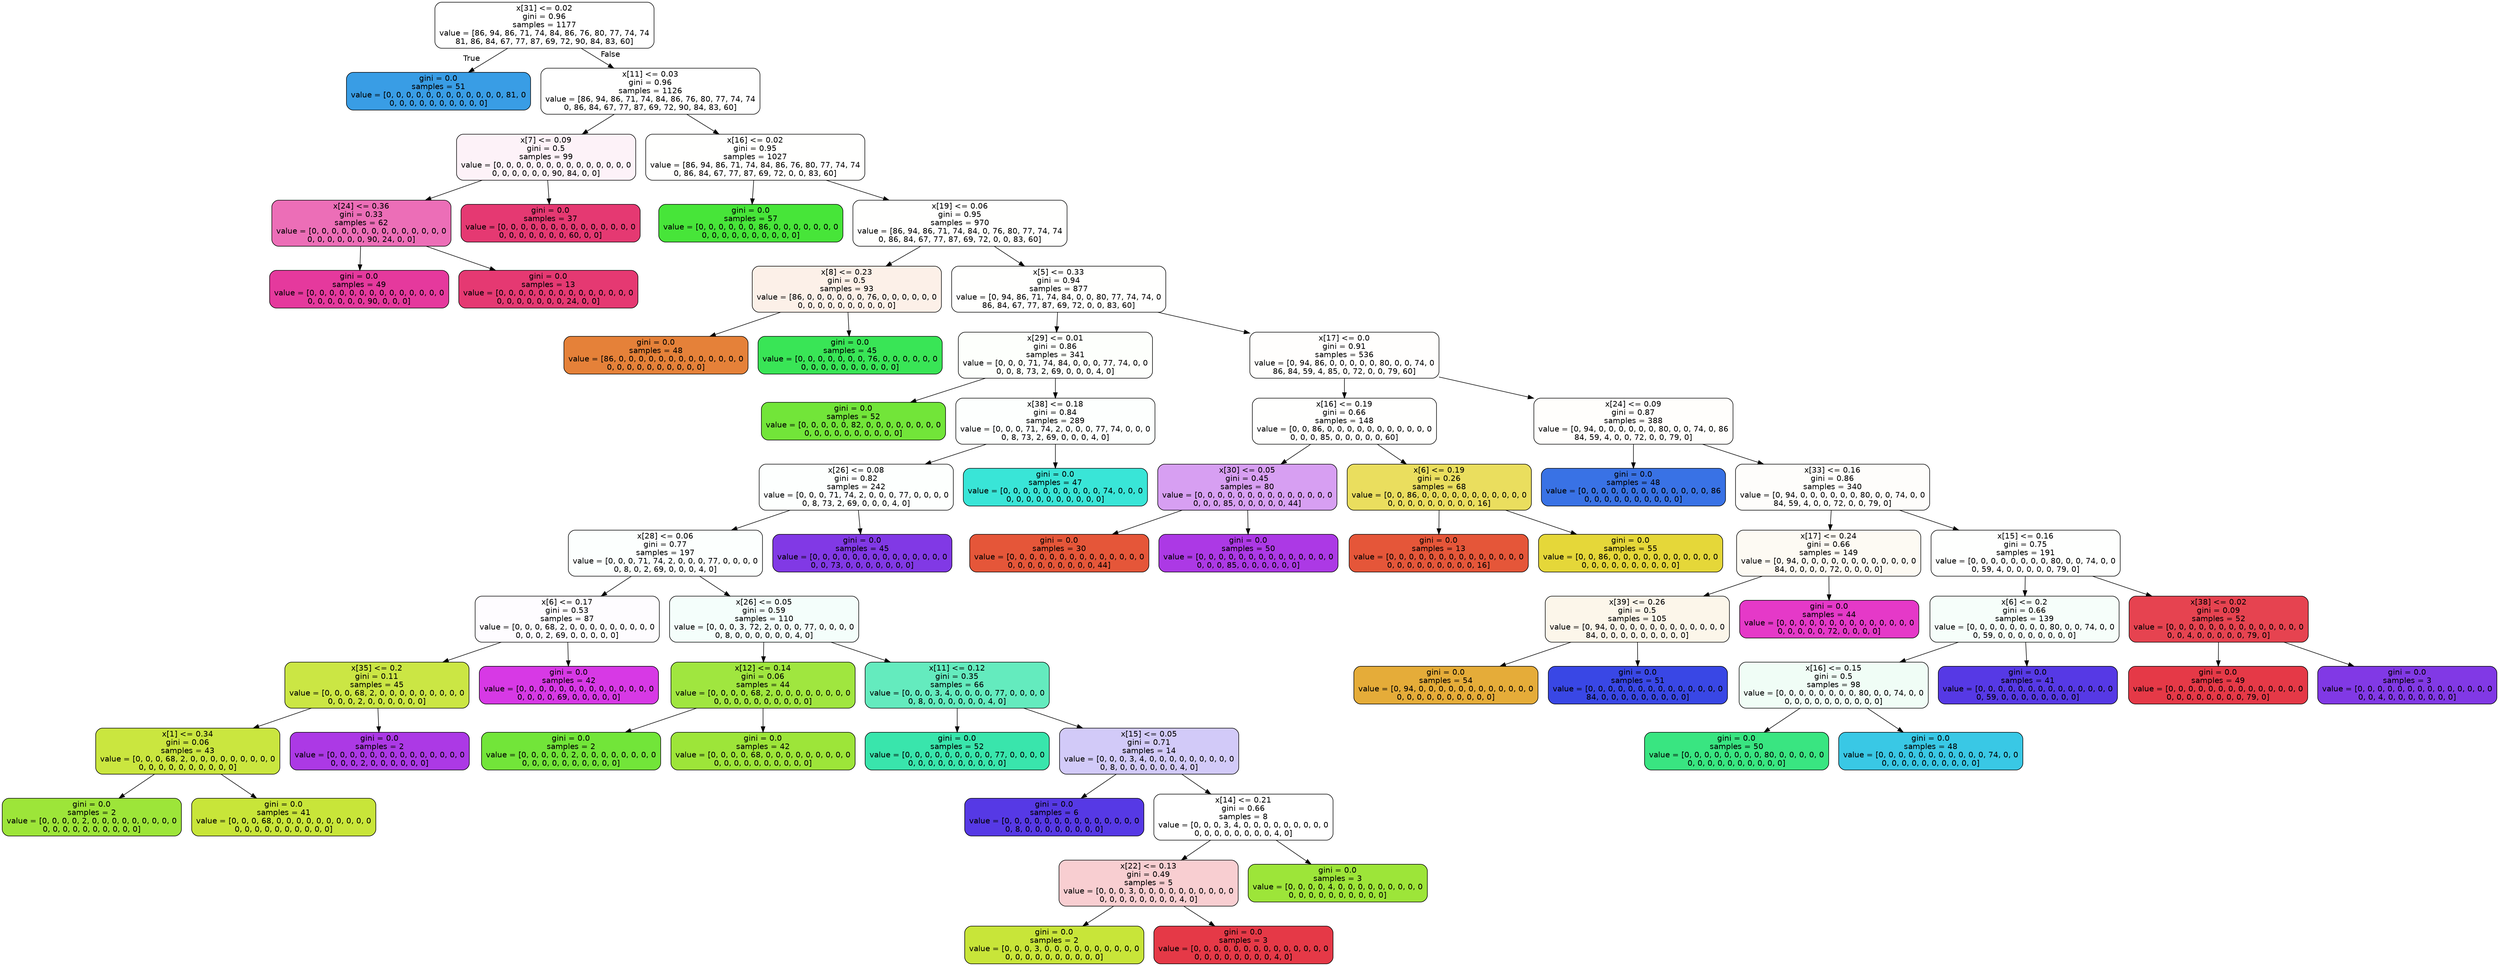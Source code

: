 digraph Tree {
node [shape=box, style="filled, rounded", color="black", fontname="helvetica"] ;
edge [fontname="helvetica"] ;
0 [label="x[31] <= 0.02\ngini = 0.96\nsamples = 1177\nvalue = [86, 94, 86, 71, 74, 84, 86, 76, 80, 77, 74, 74\n81, 86, 84, 67, 77, 87, 69, 72, 90, 84, 83, 60]", fillcolor="#ffffff"] ;
1 [label="gini = 0.0\nsamples = 51\nvalue = [0, 0, 0, 0, 0, 0, 0, 0, 0, 0, 0, 0, 81, 0\n0, 0, 0, 0, 0, 0, 0, 0, 0, 0]", fillcolor="#399de5"] ;
0 -> 1 [labeldistance=2.5, labelangle=45, headlabel="True"] ;
2 [label="x[11] <= 0.03\ngini = 0.96\nsamples = 1126\nvalue = [86, 94, 86, 71, 74, 84, 86, 76, 80, 77, 74, 74\n0, 86, 84, 67, 77, 87, 69, 72, 90, 84, 83, 60]", fillcolor="#ffffff"] ;
0 -> 2 [labeldistance=2.5, labelangle=-45, headlabel="False"] ;
3 [label="x[7] <= 0.09\ngini = 0.5\nsamples = 99\nvalue = [0, 0, 0, 0, 0, 0, 0, 0, 0, 0, 0, 0, 0, 0\n0, 0, 0, 0, 0, 0, 90, 84, 0, 0]", fillcolor="#fdf2f8"] ;
2 -> 3 ;
4 [label="x[24] <= 0.36\ngini = 0.33\nsamples = 62\nvalue = [0, 0, 0, 0, 0, 0, 0, 0, 0, 0, 0, 0, 0, 0\n0, 0, 0, 0, 0, 0, 90, 24, 0, 0]", fillcolor="#ec6eb7"] ;
3 -> 4 ;
5 [label="gini = 0.0\nsamples = 49\nvalue = [0, 0, 0, 0, 0, 0, 0, 0, 0, 0, 0, 0, 0, 0\n0, 0, 0, 0, 0, 0, 90, 0, 0, 0]", fillcolor="#e5399d"] ;
4 -> 5 ;
6 [label="gini = 0.0\nsamples = 13\nvalue = [0, 0, 0, 0, 0, 0, 0, 0, 0, 0, 0, 0, 0, 0\n0, 0, 0, 0, 0, 0, 0, 24, 0, 0]", fillcolor="#e53972"] ;
4 -> 6 ;
7 [label="gini = 0.0\nsamples = 37\nvalue = [0, 0, 0, 0, 0, 0, 0, 0, 0, 0, 0, 0, 0, 0\n0, 0, 0, 0, 0, 0, 0, 60, 0, 0]", fillcolor="#e53972"] ;
3 -> 7 ;
8 [label="x[16] <= 0.02\ngini = 0.95\nsamples = 1027\nvalue = [86, 94, 86, 71, 74, 84, 86, 76, 80, 77, 74, 74\n0, 86, 84, 67, 77, 87, 69, 72, 0, 0, 83, 60]", fillcolor="#fffffe"] ;
2 -> 8 ;
9 [label="gini = 0.0\nsamples = 57\nvalue = [0, 0, 0, 0, 0, 0, 86, 0, 0, 0, 0, 0, 0, 0\n0, 0, 0, 0, 0, 0, 0, 0, 0, 0]", fillcolor="#47e539"] ;
8 -> 9 ;
10 [label="x[19] <= 0.06\ngini = 0.95\nsamples = 970\nvalue = [86, 94, 86, 71, 74, 84, 0, 76, 80, 77, 74, 74\n0, 86, 84, 67, 77, 87, 69, 72, 0, 0, 83, 60]", fillcolor="#fffffe"] ;
8 -> 10 ;
11 [label="x[8] <= 0.23\ngini = 0.5\nsamples = 93\nvalue = [86, 0, 0, 0, 0, 0, 0, 76, 0, 0, 0, 0, 0, 0\n0, 0, 0, 0, 0, 0, 0, 0, 0, 0]", fillcolor="#fcf0e8"] ;
10 -> 11 ;
12 [label="gini = 0.0\nsamples = 48\nvalue = [86, 0, 0, 0, 0, 0, 0, 0, 0, 0, 0, 0, 0, 0\n0, 0, 0, 0, 0, 0, 0, 0, 0, 0]", fillcolor="#e58139"] ;
11 -> 12 ;
13 [label="gini = 0.0\nsamples = 45\nvalue = [0, 0, 0, 0, 0, 0, 0, 76, 0, 0, 0, 0, 0, 0\n0, 0, 0, 0, 0, 0, 0, 0, 0, 0]", fillcolor="#39e556"] ;
11 -> 13 ;
14 [label="x[5] <= 0.33\ngini = 0.94\nsamples = 877\nvalue = [0, 94, 86, 71, 74, 84, 0, 0, 80, 77, 74, 74, 0\n86, 84, 67, 77, 87, 69, 72, 0, 0, 83, 60]", fillcolor="#fffffe"] ;
10 -> 14 ;
15 [label="x[29] <= 0.01\ngini = 0.86\nsamples = 341\nvalue = [0, 0, 0, 71, 74, 84, 0, 0, 0, 77, 74, 0, 0\n0, 0, 8, 73, 2, 69, 0, 0, 0, 4, 0]", fillcolor="#fdfffc"] ;
14 -> 15 ;
16 [label="gini = 0.0\nsamples = 52\nvalue = [0, 0, 0, 0, 0, 82, 0, 0, 0, 0, 0, 0, 0, 0\n0, 0, 0, 0, 0, 0, 0, 0, 0, 0]", fillcolor="#72e539"] ;
15 -> 16 ;
17 [label="x[38] <= 0.18\ngini = 0.84\nsamples = 289\nvalue = [0, 0, 0, 71, 74, 2, 0, 0, 0, 77, 74, 0, 0, 0\n0, 8, 73, 2, 69, 0, 0, 0, 4, 0]", fillcolor="#fdfffe"] ;
15 -> 17 ;
18 [label="x[26] <= 0.08\ngini = 0.82\nsamples = 242\nvalue = [0, 0, 0, 71, 74, 2, 0, 0, 0, 77, 0, 0, 0, 0\n0, 8, 73, 2, 69, 0, 0, 0, 4, 0]", fillcolor="#fdfffe"] ;
17 -> 18 ;
19 [label="x[28] <= 0.06\ngini = 0.77\nsamples = 197\nvalue = [0, 0, 0, 71, 74, 2, 0, 0, 0, 77, 0, 0, 0, 0\n0, 8, 0, 2, 69, 0, 0, 0, 4, 0]", fillcolor="#fcfffe"] ;
18 -> 19 ;
20 [label="x[6] <= 0.17\ngini = 0.53\nsamples = 87\nvalue = [0, 0, 0, 68, 2, 0, 0, 0, 0, 0, 0, 0, 0, 0\n0, 0, 0, 2, 69, 0, 0, 0, 0, 0]", fillcolor="#fefcff"] ;
19 -> 20 ;
21 [label="x[35] <= 0.2\ngini = 0.11\nsamples = 45\nvalue = [0, 0, 0, 68, 2, 0, 0, 0, 0, 0, 0, 0, 0, 0\n0, 0, 0, 2, 0, 0, 0, 0, 0, 0]", fillcolor="#cbe644"] ;
20 -> 21 ;
22 [label="x[1] <= 0.34\ngini = 0.06\nsamples = 43\nvalue = [0, 0, 0, 68, 2, 0, 0, 0, 0, 0, 0, 0, 0, 0\n0, 0, 0, 0, 0, 0, 0, 0, 0, 0]", fillcolor="#cae63f"] ;
21 -> 22 ;
23 [label="gini = 0.0\nsamples = 2\nvalue = [0, 0, 0, 0, 2, 0, 0, 0, 0, 0, 0, 0, 0, 0\n0, 0, 0, 0, 0, 0, 0, 0, 0, 0]", fillcolor="#9de539"] ;
22 -> 23 ;
24 [label="gini = 0.0\nsamples = 41\nvalue = [0, 0, 0, 68, 0, 0, 0, 0, 0, 0, 0, 0, 0, 0\n0, 0, 0, 0, 0, 0, 0, 0, 0, 0]", fillcolor="#c8e539"] ;
22 -> 24 ;
25 [label="gini = 0.0\nsamples = 2\nvalue = [0, 0, 0, 0, 0, 0, 0, 0, 0, 0, 0, 0, 0, 0\n0, 0, 0, 2, 0, 0, 0, 0, 0, 0]", fillcolor="#ac39e5"] ;
21 -> 25 ;
26 [label="gini = 0.0\nsamples = 42\nvalue = [0, 0, 0, 0, 0, 0, 0, 0, 0, 0, 0, 0, 0, 0\n0, 0, 0, 0, 69, 0, 0, 0, 0, 0]", fillcolor="#d739e5"] ;
20 -> 26 ;
27 [label="x[26] <= 0.05\ngini = 0.59\nsamples = 110\nvalue = [0, 0, 0, 3, 72, 2, 0, 0, 0, 77, 0, 0, 0, 0\n0, 8, 0, 0, 0, 0, 0, 0, 4, 0]", fillcolor="#f4fefb"] ;
19 -> 27 ;
28 [label="x[12] <= 0.14\ngini = 0.06\nsamples = 44\nvalue = [0, 0, 0, 0, 68, 2, 0, 0, 0, 0, 0, 0, 0, 0\n0, 0, 0, 0, 0, 0, 0, 0, 0, 0]", fillcolor="#a0e63f"] ;
27 -> 28 ;
29 [label="gini = 0.0\nsamples = 2\nvalue = [0, 0, 0, 0, 0, 2, 0, 0, 0, 0, 0, 0, 0, 0\n0, 0, 0, 0, 0, 0, 0, 0, 0, 0]", fillcolor="#72e539"] ;
28 -> 29 ;
30 [label="gini = 0.0\nsamples = 42\nvalue = [0, 0, 0, 0, 68, 0, 0, 0, 0, 0, 0, 0, 0, 0\n0, 0, 0, 0, 0, 0, 0, 0, 0, 0]", fillcolor="#9de539"] ;
28 -> 30 ;
31 [label="x[11] <= 0.12\ngini = 0.35\nsamples = 66\nvalue = [0, 0, 0, 3, 4, 0, 0, 0, 0, 77, 0, 0, 0, 0\n0, 8, 0, 0, 0, 0, 0, 0, 4, 0]", fillcolor="#64ebbe"] ;
27 -> 31 ;
32 [label="gini = 0.0\nsamples = 52\nvalue = [0, 0, 0, 0, 0, 0, 0, 0, 0, 77, 0, 0, 0, 0\n0, 0, 0, 0, 0, 0, 0, 0, 0, 0]", fillcolor="#39e5ac"] ;
31 -> 32 ;
33 [label="x[15] <= 0.05\ngini = 0.71\nsamples = 14\nvalue = [0, 0, 0, 3, 4, 0, 0, 0, 0, 0, 0, 0, 0, 0\n0, 8, 0, 0, 0, 0, 0, 0, 4, 0]", fillcolor="#d2caf8"] ;
31 -> 33 ;
34 [label="gini = 0.0\nsamples = 6\nvalue = [0, 0, 0, 0, 0, 0, 0, 0, 0, 0, 0, 0, 0, 0\n0, 8, 0, 0, 0, 0, 0, 0, 0, 0]", fillcolor="#5639e5"] ;
33 -> 34 ;
35 [label="x[14] <= 0.21\ngini = 0.66\nsamples = 8\nvalue = [0, 0, 0, 3, 4, 0, 0, 0, 0, 0, 0, 0, 0, 0\n0, 0, 0, 0, 0, 0, 0, 0, 4, 0]", fillcolor="#ffffff"] ;
33 -> 35 ;
36 [label="x[22] <= 0.13\ngini = 0.49\nsamples = 5\nvalue = [0, 0, 0, 3, 0, 0, 0, 0, 0, 0, 0, 0, 0, 0\n0, 0, 0, 0, 0, 0, 0, 0, 4, 0]", fillcolor="#f8ced1"] ;
35 -> 36 ;
37 [label="gini = 0.0\nsamples = 2\nvalue = [0, 0, 0, 3, 0, 0, 0, 0, 0, 0, 0, 0, 0, 0\n0, 0, 0, 0, 0, 0, 0, 0, 0, 0]", fillcolor="#c8e539"] ;
36 -> 37 ;
38 [label="gini = 0.0\nsamples = 3\nvalue = [0, 0, 0, 0, 0, 0, 0, 0, 0, 0, 0, 0, 0, 0\n0, 0, 0, 0, 0, 0, 0, 0, 4, 0]", fillcolor="#e53947"] ;
36 -> 38 ;
39 [label="gini = 0.0\nsamples = 3\nvalue = [0, 0, 0, 0, 4, 0, 0, 0, 0, 0, 0, 0, 0, 0\n0, 0, 0, 0, 0, 0, 0, 0, 0, 0]", fillcolor="#9de539"] ;
35 -> 39 ;
40 [label="gini = 0.0\nsamples = 45\nvalue = [0, 0, 0, 0, 0, 0, 0, 0, 0, 0, 0, 0, 0, 0\n0, 0, 73, 0, 0, 0, 0, 0, 0, 0]", fillcolor="#8139e5"] ;
18 -> 40 ;
41 [label="gini = 0.0\nsamples = 47\nvalue = [0, 0, 0, 0, 0, 0, 0, 0, 0, 0, 74, 0, 0, 0\n0, 0, 0, 0, 0, 0, 0, 0, 0, 0]", fillcolor="#39e5d7"] ;
17 -> 41 ;
42 [label="x[17] <= 0.0\ngini = 0.91\nsamples = 536\nvalue = [0, 94, 86, 0, 0, 0, 0, 0, 80, 0, 0, 74, 0\n86, 84, 59, 4, 85, 0, 72, 0, 0, 79, 60]", fillcolor="#fffefd"] ;
14 -> 42 ;
43 [label="x[16] <= 0.19\ngini = 0.66\nsamples = 148\nvalue = [0, 0, 86, 0, 0, 0, 0, 0, 0, 0, 0, 0, 0, 0\n0, 0, 0, 85, 0, 0, 0, 0, 0, 60]", fillcolor="#fffffe"] ;
42 -> 43 ;
44 [label="x[30] <= 0.05\ngini = 0.45\nsamples = 80\nvalue = [0, 0, 0, 0, 0, 0, 0, 0, 0, 0, 0, 0, 0, 0\n0, 0, 0, 85, 0, 0, 0, 0, 0, 44]", fillcolor="#d79ff2"] ;
43 -> 44 ;
45 [label="gini = 0.0\nsamples = 30\nvalue = [0, 0, 0, 0, 0, 0, 0, 0, 0, 0, 0, 0, 0, 0\n0, 0, 0, 0, 0, 0, 0, 0, 0, 44]", fillcolor="#e55639"] ;
44 -> 45 ;
46 [label="gini = 0.0\nsamples = 50\nvalue = [0, 0, 0, 0, 0, 0, 0, 0, 0, 0, 0, 0, 0, 0\n0, 0, 0, 85, 0, 0, 0, 0, 0, 0]", fillcolor="#ac39e5"] ;
44 -> 46 ;
47 [label="x[6] <= 0.19\ngini = 0.26\nsamples = 68\nvalue = [0, 0, 86, 0, 0, 0, 0, 0, 0, 0, 0, 0, 0, 0\n0, 0, 0, 0, 0, 0, 0, 0, 0, 16]", fillcolor="#eade5e"] ;
43 -> 47 ;
48 [label="gini = 0.0\nsamples = 13\nvalue = [0, 0, 0, 0, 0, 0, 0, 0, 0, 0, 0, 0, 0, 0\n0, 0, 0, 0, 0, 0, 0, 0, 0, 16]", fillcolor="#e55639"] ;
47 -> 48 ;
49 [label="gini = 0.0\nsamples = 55\nvalue = [0, 0, 86, 0, 0, 0, 0, 0, 0, 0, 0, 0, 0, 0\n0, 0, 0, 0, 0, 0, 0, 0, 0, 0]", fillcolor="#e5d739"] ;
47 -> 49 ;
50 [label="x[24] <= 0.09\ngini = 0.87\nsamples = 388\nvalue = [0, 94, 0, 0, 0, 0, 0, 0, 80, 0, 0, 74, 0, 86\n84, 59, 4, 0, 0, 72, 0, 0, 79, 0]", fillcolor="#fffefc"] ;
42 -> 50 ;
51 [label="gini = 0.0\nsamples = 48\nvalue = [0, 0, 0, 0, 0, 0, 0, 0, 0, 0, 0, 0, 0, 86\n0, 0, 0, 0, 0, 0, 0, 0, 0, 0]", fillcolor="#3972e5"] ;
50 -> 51 ;
52 [label="x[33] <= 0.16\ngini = 0.86\nsamples = 340\nvalue = [0, 94, 0, 0, 0, 0, 0, 0, 80, 0, 0, 74, 0, 0\n84, 59, 4, 0, 0, 72, 0, 0, 79, 0]", fillcolor="#fefdfb"] ;
50 -> 52 ;
53 [label="x[17] <= 0.24\ngini = 0.66\nsamples = 149\nvalue = [0, 94, 0, 0, 0, 0, 0, 0, 0, 0, 0, 0, 0, 0\n84, 0, 0, 0, 0, 72, 0, 0, 0, 0]", fillcolor="#fdfaf3"] ;
52 -> 53 ;
54 [label="x[39] <= 0.26\ngini = 0.5\nsamples = 105\nvalue = [0, 94, 0, 0, 0, 0, 0, 0, 0, 0, 0, 0, 0, 0\n84, 0, 0, 0, 0, 0, 0, 0, 0, 0]", fillcolor="#fcf6ea"] ;
53 -> 54 ;
55 [label="gini = 0.0\nsamples = 54\nvalue = [0, 94, 0, 0, 0, 0, 0, 0, 0, 0, 0, 0, 0, 0\n0, 0, 0, 0, 0, 0, 0, 0, 0, 0]", fillcolor="#e5ac39"] ;
54 -> 55 ;
56 [label="gini = 0.0\nsamples = 51\nvalue = [0, 0, 0, 0, 0, 0, 0, 0, 0, 0, 0, 0, 0, 0\n84, 0, 0, 0, 0, 0, 0, 0, 0, 0]", fillcolor="#3947e5"] ;
54 -> 56 ;
57 [label="gini = 0.0\nsamples = 44\nvalue = [0, 0, 0, 0, 0, 0, 0, 0, 0, 0, 0, 0, 0, 0\n0, 0, 0, 0, 0, 72, 0, 0, 0, 0]", fillcolor="#e539c8"] ;
53 -> 57 ;
58 [label="x[15] <= 0.16\ngini = 0.75\nsamples = 191\nvalue = [0, 0, 0, 0, 0, 0, 0, 0, 80, 0, 0, 74, 0, 0\n0, 59, 4, 0, 0, 0, 0, 0, 79, 0]", fillcolor="#fefffe"] ;
52 -> 58 ;
59 [label="x[6] <= 0.2\ngini = 0.66\nsamples = 139\nvalue = [0, 0, 0, 0, 0, 0, 0, 0, 80, 0, 0, 74, 0, 0\n0, 59, 0, 0, 0, 0, 0, 0, 0, 0]", fillcolor="#f6fefa"] ;
58 -> 59 ;
60 [label="x[16] <= 0.15\ngini = 0.5\nsamples = 98\nvalue = [0, 0, 0, 0, 0, 0, 0, 0, 80, 0, 0, 74, 0, 0\n0, 0, 0, 0, 0, 0, 0, 0, 0, 0]", fillcolor="#f0fdf6"] ;
59 -> 60 ;
61 [label="gini = 0.0\nsamples = 50\nvalue = [0, 0, 0, 0, 0, 0, 0, 0, 80, 0, 0, 0, 0, 0\n0, 0, 0, 0, 0, 0, 0, 0, 0, 0]", fillcolor="#39e581"] ;
60 -> 61 ;
62 [label="gini = 0.0\nsamples = 48\nvalue = [0, 0, 0, 0, 0, 0, 0, 0, 0, 0, 0, 74, 0, 0\n0, 0, 0, 0, 0, 0, 0, 0, 0, 0]", fillcolor="#39c8e5"] ;
60 -> 62 ;
63 [label="gini = 0.0\nsamples = 41\nvalue = [0, 0, 0, 0, 0, 0, 0, 0, 0, 0, 0, 0, 0, 0\n0, 59, 0, 0, 0, 0, 0, 0, 0, 0]", fillcolor="#5639e5"] ;
59 -> 63 ;
64 [label="x[38] <= 0.02\ngini = 0.09\nsamples = 52\nvalue = [0, 0, 0, 0, 0, 0, 0, 0, 0, 0, 0, 0, 0, 0\n0, 0, 4, 0, 0, 0, 0, 0, 79, 0]", fillcolor="#e64350"] ;
58 -> 64 ;
65 [label="gini = 0.0\nsamples = 49\nvalue = [0, 0, 0, 0, 0, 0, 0, 0, 0, 0, 0, 0, 0, 0\n0, 0, 0, 0, 0, 0, 0, 0, 79, 0]", fillcolor="#e53947"] ;
64 -> 65 ;
66 [label="gini = 0.0\nsamples = 3\nvalue = [0, 0, 0, 0, 0, 0, 0, 0, 0, 0, 0, 0, 0, 0\n0, 0, 4, 0, 0, 0, 0, 0, 0, 0]", fillcolor="#8139e5"] ;
64 -> 66 ;
}